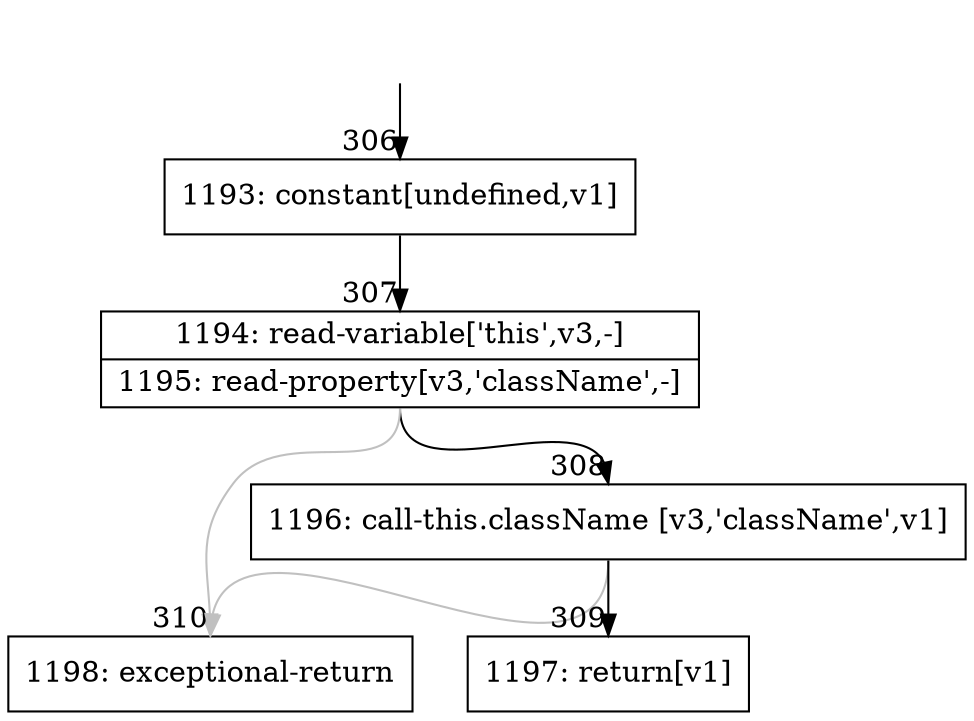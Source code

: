 digraph {
rankdir="TD"
BB_entry34[shape=none,label=""];
BB_entry34 -> BB306 [tailport=s, headport=n, headlabel="    306"]
BB306 [shape=record label="{1193: constant[undefined,v1]}" ] 
BB306 -> BB307 [tailport=s, headport=n, headlabel="      307"]
BB307 [shape=record label="{1194: read-variable['this',v3,-]|1195: read-property[v3,'className',-]}" ] 
BB307 -> BB308 [tailport=s, headport=n, headlabel="      308"]
BB307 -> BB310 [tailport=s, headport=n, color=gray, headlabel="      310"]
BB308 [shape=record label="{1196: call-this.className [v3,'className',v1]}" ] 
BB308 -> BB309 [tailport=s, headport=n, headlabel="      309"]
BB308 -> BB310 [tailport=s, headport=n, color=gray]
BB309 [shape=record label="{1197: return[v1]}" ] 
BB310 [shape=record label="{1198: exceptional-return}" ] 
//#$~ 288
}
